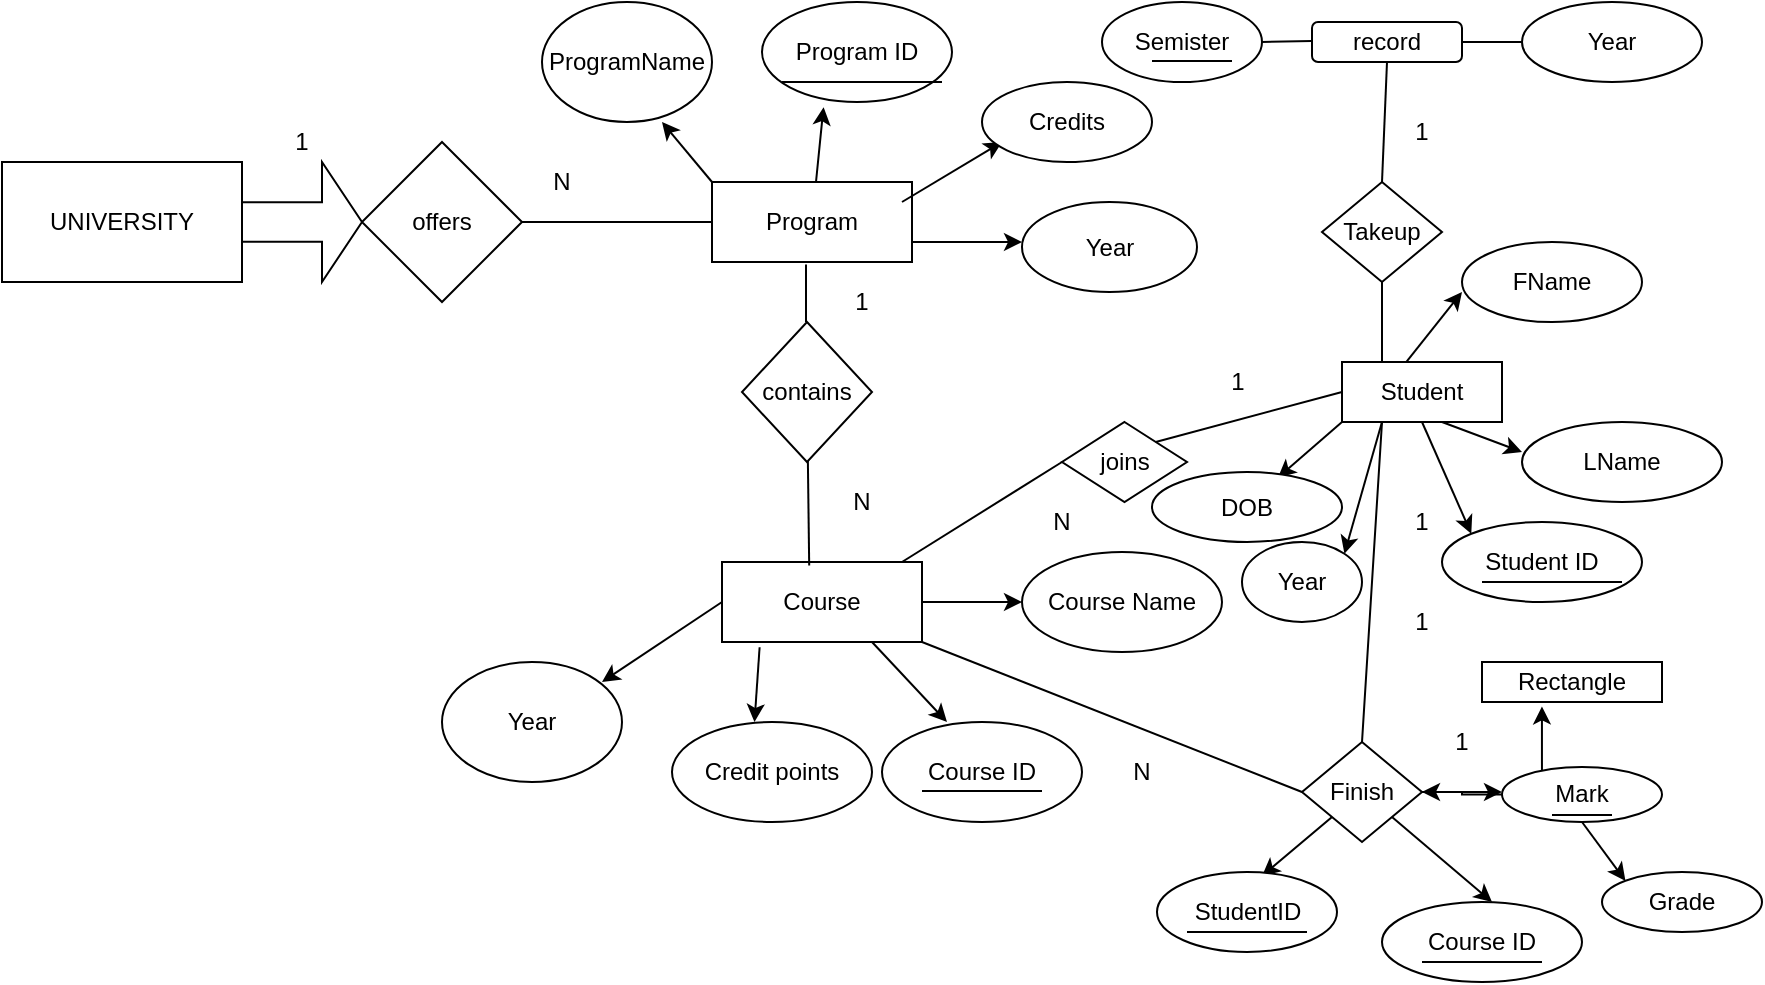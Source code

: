 <mxfile version="13.6.2" type="google"><diagram id="WuDqFCajnlXij-zAwPgx" name="Page-1"><mxGraphModel dx="1038" dy="580" grid="1" gridSize="10" guides="1" tooltips="1" connect="1" arrows="1" fold="1" page="1" pageScale="1" pageWidth="850" pageHeight="1100" math="0" shadow="0"><root><mxCell id="0"/><mxCell id="1" parent="0"/><mxCell id="EkPMtZLBK3knkTdN3tYl-1" value="Program" style="rounded=0;whiteSpace=wrap;html=1;" parent="1" vertex="1"><mxGeometry x="375" y="280" width="100" height="40" as="geometry"/></mxCell><mxCell id="EkPMtZLBK3knkTdN3tYl-7" value="UNIVERSITY" style="rounded=0;whiteSpace=wrap;html=1;" parent="1" vertex="1"><mxGeometry x="20" y="270" width="120" height="60" as="geometry"/></mxCell><mxCell id="EkPMtZLBK3knkTdN3tYl-8" value="offers" style="rhombus;whiteSpace=wrap;html=1;" parent="1" vertex="1"><mxGeometry x="200" y="260" width="80" height="80" as="geometry"/></mxCell><mxCell id="EkPMtZLBK3knkTdN3tYl-11" value="" style="html=1;shadow=0;dashed=0;align=center;verticalAlign=middle;shape=mxgraph.arrows2.arrow;dy=0.67;dx=20;notch=0;" parent="1" vertex="1"><mxGeometry x="140" y="270" width="60" height="60" as="geometry"/></mxCell><mxCell id="EkPMtZLBK3knkTdN3tYl-12" value="" style="endArrow=classic;html=1;exitX=1;exitY=0.75;exitDx=0;exitDy=0;" parent="1" source="EkPMtZLBK3knkTdN3tYl-1" edge="1"><mxGeometry width="50" height="50" relative="1" as="geometry"><mxPoint x="410" y="410" as="sourcePoint"/><mxPoint x="530" y="310" as="targetPoint"/></mxGeometry></mxCell><mxCell id="EkPMtZLBK3knkTdN3tYl-15" value="" style="endArrow=classic;html=1;entryX=0.408;entryY=1.13;entryDx=0;entryDy=0;entryPerimeter=0;" parent="1" source="EkPMtZLBK3knkTdN3tYl-1" edge="1"><mxGeometry width="50" height="50" relative="1" as="geometry"><mxPoint x="390" y="280" as="sourcePoint"/><mxPoint x="430.8" y="242.6" as="targetPoint"/><Array as="points"><mxPoint x="430" y="250"/></Array></mxGeometry></mxCell><mxCell id="EkPMtZLBK3knkTdN3tYl-16" value="" style="endArrow=classic;html=1;entryX=0.25;entryY=1;entryDx=0;entryDy=0;exitX=0.95;exitY=0.25;exitDx=0;exitDy=0;exitPerimeter=0;" parent="1" source="EkPMtZLBK3knkTdN3tYl-1" edge="1"><mxGeometry width="50" height="50" relative="1" as="geometry"><mxPoint x="480" y="290" as="sourcePoint"/><mxPoint x="520" y="260" as="targetPoint"/></mxGeometry></mxCell><mxCell id="EkPMtZLBK3knkTdN3tYl-18" value="" style="endArrow=classic;html=1;exitX=0;exitY=0;exitDx=0;exitDy=0;" parent="1" source="EkPMtZLBK3knkTdN3tYl-1" edge="1"><mxGeometry width="50" height="50" relative="1" as="geometry"><mxPoint x="370" y="410" as="sourcePoint"/><mxPoint x="350" y="250" as="targetPoint"/></mxGeometry></mxCell><mxCell id="EkPMtZLBK3knkTdN3tYl-20" value="Course" style="rounded=0;whiteSpace=wrap;html=1;" parent="1" vertex="1"><mxGeometry x="380" y="470" width="100" height="40" as="geometry"/></mxCell><mxCell id="EkPMtZLBK3knkTdN3tYl-21" value="contains" style="rhombus;whiteSpace=wrap;html=1;" parent="1" vertex="1"><mxGeometry x="390" y="350" width="65" height="70" as="geometry"/></mxCell><mxCell id="EkPMtZLBK3knkTdN3tYl-27" value="" style="endArrow=classic;html=1;" parent="1" edge="1"><mxGeometry width="50" height="50" relative="1" as="geometry"><mxPoint x="480" y="490" as="sourcePoint"/><mxPoint x="530" y="490" as="targetPoint"/></mxGeometry></mxCell><mxCell id="EkPMtZLBK3knkTdN3tYl-30" value="" style="endArrow=classic;html=1;exitX=0.75;exitY=1;exitDx=0;exitDy=0;entryX=0.25;entryY=0;entryDx=0;entryDy=0;" parent="1" source="EkPMtZLBK3knkTdN3tYl-20" edge="1"><mxGeometry width="50" height="50" relative="1" as="geometry"><mxPoint x="455" y="560" as="sourcePoint"/><mxPoint x="492.5" y="550" as="targetPoint"/></mxGeometry></mxCell><mxCell id="EkPMtZLBK3knkTdN3tYl-32" value="" style="endArrow=classic;html=1;exitX=0.188;exitY=1.065;exitDx=0;exitDy=0;exitPerimeter=0;entryX=0.5;entryY=0;entryDx=0;entryDy=0;" parent="1" source="EkPMtZLBK3knkTdN3tYl-20" edge="1"><mxGeometry width="50" height="50" relative="1" as="geometry"><mxPoint x="380" y="495" as="sourcePoint"/><mxPoint x="396.25" y="550" as="targetPoint"/></mxGeometry></mxCell><mxCell id="EkPMtZLBK3knkTdN3tYl-34" value="" style="endArrow=classic;html=1;entryX=1;entryY=0.5;entryDx=0;entryDy=0;" parent="1" edge="1"><mxGeometry width="50" height="50" relative="1" as="geometry"><mxPoint x="380" y="490" as="sourcePoint"/><mxPoint x="320" y="530" as="targetPoint"/></mxGeometry></mxCell><mxCell id="EkPMtZLBK3knkTdN3tYl-36" value="" style="endArrow=none;html=1;" parent="1" edge="1"><mxGeometry width="50" height="50" relative="1" as="geometry"><mxPoint x="422" y="350" as="sourcePoint"/><mxPoint x="422" y="330" as="targetPoint"/><Array as="points"><mxPoint x="422" y="330"/><mxPoint x="422" y="320"/></Array></mxGeometry></mxCell><mxCell id="EkPMtZLBK3knkTdN3tYl-38" value="" style="endArrow=none;html=1;exitX=0.436;exitY=0.045;exitDx=0;exitDy=0;exitPerimeter=0;" parent="1" source="EkPMtZLBK3knkTdN3tYl-20" target="EkPMtZLBK3knkTdN3tYl-21" edge="1"><mxGeometry width="50" height="50" relative="1" as="geometry"><mxPoint x="450" y="440" as="sourcePoint"/><mxPoint x="460" y="360" as="targetPoint"/><Array as="points"/></mxGeometry></mxCell><mxCell id="EkPMtZLBK3knkTdN3tYl-39" value="N" style="text;html=1;strokeColor=none;fillColor=none;align=center;verticalAlign=middle;whiteSpace=wrap;rounded=0;" parent="1" vertex="1"><mxGeometry x="430" y="430" width="40" height="20" as="geometry"/></mxCell><mxCell id="EkPMtZLBK3knkTdN3tYl-40" value="" style="endArrow=none;html=1;entryX=0;entryY=0.5;entryDx=0;entryDy=0;" parent="1" target="EkPMtZLBK3knkTdN3tYl-1" edge="1"><mxGeometry width="50" height="50" relative="1" as="geometry"><mxPoint x="280" y="300" as="sourcePoint"/><mxPoint x="330" y="250" as="targetPoint"/></mxGeometry></mxCell><mxCell id="EkPMtZLBK3knkTdN3tYl-41" value="N" style="text;html=1;strokeColor=none;fillColor=none;align=center;verticalAlign=middle;whiteSpace=wrap;rounded=0;" parent="1" vertex="1"><mxGeometry x="280" y="270" width="40" height="20" as="geometry"/></mxCell><mxCell id="EkPMtZLBK3knkTdN3tYl-42" value="Student" style="rounded=0;whiteSpace=wrap;html=1;" parent="1" vertex="1"><mxGeometry x="690" y="370" width="80" height="30" as="geometry"/></mxCell><mxCell id="EkPMtZLBK3knkTdN3tYl-43" style="edgeStyle=orthogonalEdgeStyle;rounded=0;orthogonalLoop=1;jettySize=auto;html=1;exitX=0.25;exitY=1;exitDx=0;exitDy=0;entryX=0.5;entryY=1;entryDx=0;entryDy=0;" parent="1" edge="1"><mxGeometry relative="1" as="geometry"><mxPoint x="520" y="260" as="sourcePoint"/><mxPoint x="540" y="260" as="targetPoint"/></mxGeometry></mxCell><mxCell id="EkPMtZLBK3knkTdN3tYl-50" value="joins" style="rhombus;whiteSpace=wrap;html=1;" parent="1" vertex="1"><mxGeometry x="550" y="400" width="62.5" height="40" as="geometry"/></mxCell><mxCell id="EkPMtZLBK3knkTdN3tYl-51" value="" style="endArrow=none;html=1;exitX=0.9;exitY=0;exitDx=0;exitDy=0;exitPerimeter=0;entryX=0;entryY=0.5;entryDx=0;entryDy=0;" parent="1" source="EkPMtZLBK3knkTdN3tYl-20" target="EkPMtZLBK3knkTdN3tYl-50" edge="1"><mxGeometry width="50" height="50" relative="1" as="geometry"><mxPoint x="460" y="450" as="sourcePoint"/><mxPoint x="560" y="430" as="targetPoint"/></mxGeometry></mxCell><mxCell id="EkPMtZLBK3knkTdN3tYl-52" value="" style="endArrow=none;html=1;entryX=0;entryY=0.5;entryDx=0;entryDy=0;exitX=1;exitY=0;exitDx=0;exitDy=0;" parent="1" source="EkPMtZLBK3knkTdN3tYl-50" target="EkPMtZLBK3knkTdN3tYl-42" edge="1"><mxGeometry width="50" height="50" relative="1" as="geometry"><mxPoint x="600" y="420" as="sourcePoint"/><mxPoint x="650" y="370" as="targetPoint"/></mxGeometry></mxCell><mxCell id="EkPMtZLBK3knkTdN3tYl-54" value="N" style="text;html=1;strokeColor=none;fillColor=none;align=center;verticalAlign=middle;whiteSpace=wrap;rounded=0;" parent="1" vertex="1"><mxGeometry x="530" y="440" width="40" height="20" as="geometry"/></mxCell><mxCell id="EkPMtZLBK3knkTdN3tYl-55" value="" style="endArrow=classic;html=1;exitX=0.4;exitY=0.007;exitDx=0;exitDy=0;exitPerimeter=0;entryX=0;entryY=0.75;entryDx=0;entryDy=0;" parent="1" source="EkPMtZLBK3knkTdN3tYl-42" edge="1"><mxGeometry width="50" height="50" relative="1" as="geometry"><mxPoint x="410" y="410" as="sourcePoint"/><mxPoint x="750" y="335" as="targetPoint"/></mxGeometry></mxCell><mxCell id="EkPMtZLBK3knkTdN3tYl-56" value="" style="endArrow=classic;html=1;entryX=0;entryY=0.25;entryDx=0;entryDy=0;" parent="1" edge="1"><mxGeometry width="50" height="50" relative="1" as="geometry"><mxPoint x="740" y="400" as="sourcePoint"/><mxPoint x="780" y="415" as="targetPoint"/></mxGeometry></mxCell><mxCell id="EkPMtZLBK3knkTdN3tYl-58" value="" style="endArrow=classic;html=1;entryX=0;entryY=0;entryDx=0;entryDy=0;exitX=0.5;exitY=1;exitDx=0;exitDy=0;" parent="1" source="EkPMtZLBK3knkTdN3tYl-42" target="EkPMtZLBK3knkTdN3tYl-105" edge="1"><mxGeometry width="50" height="50" relative="1" as="geometry"><mxPoint x="660" y="390" as="sourcePoint"/><mxPoint x="737.5" y="440" as="targetPoint"/></mxGeometry></mxCell><mxCell id="EkPMtZLBK3knkTdN3tYl-59" value="" style="endArrow=classic;html=1;entryX=0.633;entryY=-0.11;entryDx=0;entryDy=0;entryPerimeter=0;exitX=0;exitY=1;exitDx=0;exitDy=0;" parent="1" source="EkPMtZLBK3knkTdN3tYl-42" edge="1"><mxGeometry width="50" height="50" relative="1" as="geometry"><mxPoint x="650" y="395" as="sourcePoint"/><mxPoint x="657.98" y="427.8" as="targetPoint"/></mxGeometry></mxCell><mxCell id="EkPMtZLBK3knkTdN3tYl-60" value="Takeup" style="rhombus;whiteSpace=wrap;html=1;" parent="1" vertex="1"><mxGeometry x="680" y="280" width="60" height="50" as="geometry"/></mxCell><mxCell id="EkPMtZLBK3knkTdN3tYl-62" value="record" style="rounded=1;whiteSpace=wrap;html=1;" parent="1" vertex="1"><mxGeometry x="675" y="200" width="75" height="20" as="geometry"/></mxCell><mxCell id="EkPMtZLBK3knkTdN3tYl-63" value="" style="endArrow=none;html=1;exitX=0.5;exitY=0;exitDx=0;exitDy=0;entryX=0.5;entryY=1;entryDx=0;entryDy=0;" parent="1" source="EkPMtZLBK3knkTdN3tYl-60" target="EkPMtZLBK3knkTdN3tYl-62" edge="1"><mxGeometry width="50" height="50" relative="1" as="geometry"><mxPoint x="690" y="290" as="sourcePoint"/><mxPoint x="700" y="230" as="targetPoint"/></mxGeometry></mxCell><mxCell id="EkPMtZLBK3knkTdN3tYl-67" value="" style="endArrow=none;html=1;entryX=0;entryY=0.5;entryDx=0;entryDy=0;exitX=1;exitY=0.5;exitDx=0;exitDy=0;" parent="1" source="EkPMtZLBK3knkTdN3tYl-62" edge="1"><mxGeometry width="50" height="50" relative="1" as="geometry"><mxPoint x="760" y="210" as="sourcePoint"/><mxPoint x="780" y="210" as="targetPoint"/></mxGeometry></mxCell><mxCell id="EkPMtZLBK3knkTdN3tYl-69" value="" style="endArrow=none;html=1;" parent="1" edge="1"><mxGeometry width="50" height="50" relative="1" as="geometry"><mxPoint x="675" y="209.5" as="sourcePoint"/><mxPoint x="650" y="210" as="targetPoint"/></mxGeometry></mxCell><mxCell id="EkPMtZLBK3knkTdN3tYl-70" value="" style="endArrow=none;html=1;entryX=0.5;entryY=1;entryDx=0;entryDy=0;" parent="1" target="EkPMtZLBK3knkTdN3tYl-60" edge="1"><mxGeometry width="50" height="50" relative="1" as="geometry"><mxPoint x="710" y="370" as="sourcePoint"/><mxPoint x="680" y="345" as="targetPoint"/></mxGeometry></mxCell><mxCell id="EkPMtZLBK3knkTdN3tYl-72" value="" style="endArrow=classic;html=1;exitX=0.25;exitY=1;exitDx=0;exitDy=0;entryX=1;entryY=0;entryDx=0;entryDy=0;" parent="1" source="EkPMtZLBK3knkTdN3tYl-42" target="EkPMtZLBK3knkTdN3tYl-107" edge="1"><mxGeometry width="50" height="50" relative="1" as="geometry"><mxPoint x="730" y="520" as="sourcePoint"/><mxPoint x="695" y="460" as="targetPoint"/></mxGeometry></mxCell><mxCell id="EkPMtZLBK3knkTdN3tYl-74" value="Finish" style="rhombus;whiteSpace=wrap;html=1;" parent="1" vertex="1"><mxGeometry x="670" y="560" width="60" height="50" as="geometry"/></mxCell><mxCell id="EkPMtZLBK3knkTdN3tYl-80" value="" style="endArrow=classic;html=1;entryX=0;entryY=0.25;entryDx=0;entryDy=0;exitX=1;exitY=0.5;exitDx=0;exitDy=0;" parent="1" source="EkPMtZLBK3knkTdN3tYl-74" edge="1"><mxGeometry width="50" height="50" relative="1" as="geometry"><mxPoint x="410" y="410" as="sourcePoint"/><mxPoint x="770" y="585" as="targetPoint"/></mxGeometry></mxCell><mxCell id="EkPMtZLBK3knkTdN3tYl-81" value="" style="endArrow=classic;html=1;entryX=0.5;entryY=0;entryDx=0;entryDy=0;exitX=1;exitY=1;exitDx=0;exitDy=0;" parent="1" source="EkPMtZLBK3knkTdN3tYl-74" edge="1"><mxGeometry width="50" height="50" relative="1" as="geometry"><mxPoint x="410" y="410" as="sourcePoint"/><mxPoint x="765" y="640" as="targetPoint"/></mxGeometry></mxCell><mxCell id="EkPMtZLBK3knkTdN3tYl-82" value="" style="endArrow=classic;html=1;entryX=0.333;entryY=1.11;entryDx=0;entryDy=0;entryPerimeter=0;exitX=0.333;exitY=0;exitDx=0;exitDy=0;exitPerimeter=0;" parent="1" target="EkPMtZLBK3knkTdN3tYl-132" edge="1"><mxGeometry width="50" height="50" relative="1" as="geometry"><mxPoint x="789.98" y="580" as="sourcePoint"/><mxPoint x="777.2" y="543" as="targetPoint"/></mxGeometry></mxCell><mxCell id="EkPMtZLBK3knkTdN3tYl-83" value="" style="endArrow=classic;html=1;entryX=0;entryY=0;entryDx=0;entryDy=0;" parent="1" target="EkPMtZLBK3knkTdN3tYl-120" edge="1"><mxGeometry width="50" height="50" relative="1" as="geometry"><mxPoint x="810" y="600" as="sourcePoint"/><mxPoint x="641.18" y="541.4" as="targetPoint"/></mxGeometry></mxCell><mxCell id="EkPMtZLBK3knkTdN3tYl-85" value="" style="endArrow=none;html=1;entryX=0;entryY=0.5;entryDx=0;entryDy=0;exitX=1;exitY=1;exitDx=0;exitDy=0;" parent="1" source="EkPMtZLBK3knkTdN3tYl-20" target="EkPMtZLBK3knkTdN3tYl-74" edge="1"><mxGeometry width="50" height="50" relative="1" as="geometry"><mxPoint x="410" y="410" as="sourcePoint"/><mxPoint x="460" y="360" as="targetPoint"/></mxGeometry></mxCell><mxCell id="EkPMtZLBK3knkTdN3tYl-86" value="" style="endArrow=none;html=1;entryX=0.5;entryY=0;entryDx=0;entryDy=0;exitX=0.25;exitY=1;exitDx=0;exitDy=0;" parent="1" source="EkPMtZLBK3knkTdN3tYl-42" target="EkPMtZLBK3knkTdN3tYl-74" edge="1"><mxGeometry width="50" height="50" relative="1" as="geometry"><mxPoint x="410" y="410" as="sourcePoint"/><mxPoint x="460" y="360" as="targetPoint"/></mxGeometry></mxCell><mxCell id="EkPMtZLBK3knkTdN3tYl-93" value="ProgramName" style="ellipse;whiteSpace=wrap;html=1;" parent="1" vertex="1"><mxGeometry x="290" y="190" width="85" height="60" as="geometry"/></mxCell><mxCell id="EkPMtZLBK3knkTdN3tYl-94" value="Program ID" style="ellipse;whiteSpace=wrap;html=1;" parent="1" vertex="1"><mxGeometry x="400" y="190" width="95" height="50" as="geometry"/></mxCell><mxCell id="EkPMtZLBK3knkTdN3tYl-95" value="" style="endArrow=none;html=1;" parent="1" edge="1"><mxGeometry width="50" height="50" relative="1" as="geometry"><mxPoint x="410" y="230" as="sourcePoint"/><mxPoint x="490" y="230" as="targetPoint"/></mxGeometry></mxCell><mxCell id="EkPMtZLBK3knkTdN3tYl-96" value="Credits" style="ellipse;whiteSpace=wrap;html=1;" parent="1" vertex="1"><mxGeometry x="510" y="230" width="85" height="40" as="geometry"/></mxCell><mxCell id="EkPMtZLBK3knkTdN3tYl-97" value="Year" style="ellipse;whiteSpace=wrap;html=1;" parent="1" vertex="1"><mxGeometry x="530" y="290" width="87.5" height="45" as="geometry"/></mxCell><mxCell id="EkPMtZLBK3knkTdN3tYl-98" value="Year" style="ellipse;whiteSpace=wrap;html=1;" parent="1" vertex="1"><mxGeometry x="240" y="520" width="90" height="60" as="geometry"/></mxCell><mxCell id="EkPMtZLBK3knkTdN3tYl-99" value="Credit points" style="ellipse;whiteSpace=wrap;html=1;" parent="1" vertex="1"><mxGeometry x="355" y="550" width="100" height="50" as="geometry"/></mxCell><mxCell id="EkPMtZLBK3knkTdN3tYl-100" value="Course ID" style="ellipse;whiteSpace=wrap;html=1;" parent="1" vertex="1"><mxGeometry x="460" y="550" width="100" height="50" as="geometry"/></mxCell><mxCell id="EkPMtZLBK3knkTdN3tYl-101" value="" style="endArrow=none;html=1;" parent="1" edge="1"><mxGeometry width="50" height="50" relative="1" as="geometry"><mxPoint x="480" y="584.5" as="sourcePoint"/><mxPoint x="540" y="584.5" as="targetPoint"/></mxGeometry></mxCell><mxCell id="EkPMtZLBK3knkTdN3tYl-102" value="Course Name" style="ellipse;whiteSpace=wrap;html=1;" parent="1" vertex="1"><mxGeometry x="530" y="465" width="100" height="50" as="geometry"/></mxCell><mxCell id="EkPMtZLBK3knkTdN3tYl-103" value="FName" style="ellipse;whiteSpace=wrap;html=1;" parent="1" vertex="1"><mxGeometry x="750" y="310" width="90" height="40" as="geometry"/></mxCell><mxCell id="EkPMtZLBK3knkTdN3tYl-104" value="LName" style="ellipse;whiteSpace=wrap;html=1;" parent="1" vertex="1"><mxGeometry x="780" y="400" width="100" height="40" as="geometry"/></mxCell><mxCell id="EkPMtZLBK3knkTdN3tYl-105" value="Student ID" style="ellipse;whiteSpace=wrap;html=1;" parent="1" vertex="1"><mxGeometry x="740" y="450" width="100" height="40" as="geometry"/></mxCell><mxCell id="EkPMtZLBK3knkTdN3tYl-106" value="" style="endArrow=none;html=1;" parent="1" edge="1"><mxGeometry width="50" height="50" relative="1" as="geometry"><mxPoint x="760" y="480" as="sourcePoint"/><mxPoint x="830" y="480" as="targetPoint"/></mxGeometry></mxCell><mxCell id="EkPMtZLBK3knkTdN3tYl-107" value="Year" style="ellipse;whiteSpace=wrap;html=1;" parent="1" vertex="1"><mxGeometry x="640" y="460" width="60" height="40" as="geometry"/></mxCell><mxCell id="EkPMtZLBK3knkTdN3tYl-108" value="DOB" style="ellipse;whiteSpace=wrap;html=1;" parent="1" vertex="1"><mxGeometry x="595" y="425" width="95" height="35" as="geometry"/></mxCell><mxCell id="EkPMtZLBK3knkTdN3tYl-110" value="" style="endArrow=classic;html=1;exitX=0;exitY=1;exitDx=0;exitDy=0;" parent="1" source="EkPMtZLBK3knkTdN3tYl-74" edge="1"><mxGeometry width="50" height="50" relative="1" as="geometry"><mxPoint x="410" y="540" as="sourcePoint"/><mxPoint x="650" y="627" as="targetPoint"/></mxGeometry></mxCell><mxCell id="EkPMtZLBK3knkTdN3tYl-111" value="1" style="text;html=1;strokeColor=none;fillColor=none;align=center;verticalAlign=middle;whiteSpace=wrap;rounded=0;" parent="1" vertex="1"><mxGeometry x="150" y="250" width="40" height="20" as="geometry"/></mxCell><mxCell id="EkPMtZLBK3knkTdN3tYl-112" value="1" style="text;html=1;strokeColor=none;fillColor=none;align=center;verticalAlign=middle;whiteSpace=wrap;rounded=0;" parent="1" vertex="1"><mxGeometry x="430" y="330" width="40" height="20" as="geometry"/></mxCell><mxCell id="EkPMtZLBK3knkTdN3tYl-113" value="1" style="text;html=1;strokeColor=none;fillColor=none;align=center;verticalAlign=middle;whiteSpace=wrap;rounded=0;" parent="1" vertex="1"><mxGeometry x="720" y="250" width="20" height="10" as="geometry"/></mxCell><mxCell id="EkPMtZLBK3knkTdN3tYl-114" value="1" style="text;html=1;strokeColor=none;fillColor=none;align=center;verticalAlign=middle;whiteSpace=wrap;rounded=0;" parent="1" vertex="1"><mxGeometry x="710" y="440" width="40" height="20" as="geometry"/></mxCell><mxCell id="EkPMtZLBK3knkTdN3tYl-115" value="1" style="text;html=1;strokeColor=none;fillColor=none;align=center;verticalAlign=middle;whiteSpace=wrap;rounded=0;" parent="1" vertex="1"><mxGeometry x="710" y="490" width="40" height="20" as="geometry"/></mxCell><mxCell id="EkPMtZLBK3knkTdN3tYl-116" value="1" style="text;html=1;strokeColor=none;fillColor=none;align=center;verticalAlign=middle;whiteSpace=wrap;rounded=0;" parent="1" vertex="1"><mxGeometry x="730" y="550" width="40" height="20" as="geometry"/></mxCell><mxCell id="EkPMtZLBK3knkTdN3tYl-117" value="N" style="text;html=1;strokeColor=none;fillColor=none;align=center;verticalAlign=middle;whiteSpace=wrap;rounded=0;" parent="1" vertex="1"><mxGeometry x="570" y="565" width="40" height="20" as="geometry"/></mxCell><mxCell id="EkPMtZLBK3knkTdN3tYl-118" value="1" style="text;html=1;strokeColor=none;fillColor=none;align=center;verticalAlign=middle;whiteSpace=wrap;rounded=0;" parent="1" vertex="1"><mxGeometry x="617.5" y="370" width="40" height="20" as="geometry"/></mxCell><mxCell id="EkPMtZLBK3knkTdN3tYl-120" value="Grade" style="ellipse;whiteSpace=wrap;html=1;" parent="1" vertex="1"><mxGeometry x="820" y="625" width="80" height="30" as="geometry"/></mxCell><mxCell id="EkPMtZLBK3knkTdN3tYl-122" value="StudentID" style="ellipse;whiteSpace=wrap;html=1;" parent="1" vertex="1"><mxGeometry x="597.5" y="625" width="90" height="40" as="geometry"/></mxCell><mxCell id="EkPMtZLBK3knkTdN3tYl-123" value="Course ID" style="ellipse;whiteSpace=wrap;html=1;" parent="1" vertex="1"><mxGeometry x="710" y="640" width="100" height="40" as="geometry"/></mxCell><mxCell id="EkPMtZLBK3knkTdN3tYl-124" value="" style="endArrow=none;html=1;" parent="1" edge="1"><mxGeometry width="50" height="50" relative="1" as="geometry"><mxPoint x="612.5" y="655" as="sourcePoint"/><mxPoint x="672.5" y="655" as="targetPoint"/></mxGeometry></mxCell><mxCell id="EkPMtZLBK3knkTdN3tYl-125" value="" style="endArrow=none;html=1;" parent="1" edge="1"><mxGeometry width="50" height="50" relative="1" as="geometry"><mxPoint x="730" y="670" as="sourcePoint"/><mxPoint x="790" y="670" as="targetPoint"/></mxGeometry></mxCell><mxCell id="EkPMtZLBK3knkTdN3tYl-129" value="" style="edgeStyle=orthogonalEdgeStyle;rounded=0;orthogonalLoop=1;jettySize=auto;html=1;" parent="1" source="EkPMtZLBK3knkTdN3tYl-126" target="EkPMtZLBK3knkTdN3tYl-74" edge="1"><mxGeometry relative="1" as="geometry"/></mxCell><mxCell id="EkPMtZLBK3knkTdN3tYl-126" value="Mark" style="ellipse;whiteSpace=wrap;html=1;" parent="1" vertex="1"><mxGeometry x="770" y="572.5" width="80" height="27.5" as="geometry"/></mxCell><mxCell id="EkPMtZLBK3knkTdN3tYl-127" value="Semister" style="ellipse;whiteSpace=wrap;html=1;" parent="1" vertex="1"><mxGeometry x="570" y="190" width="80" height="40" as="geometry"/></mxCell><mxCell id="EkPMtZLBK3knkTdN3tYl-128" value="Year" style="ellipse;whiteSpace=wrap;html=1;" parent="1" vertex="1"><mxGeometry x="780" y="190" width="90" height="40" as="geometry"/></mxCell><mxCell id="EkPMtZLBK3knkTdN3tYl-130" value="" style="endArrow=none;html=1;" parent="1" edge="1"><mxGeometry width="50" height="50" relative="1" as="geometry"><mxPoint x="795" y="596.5" as="sourcePoint"/><mxPoint x="825" y="596.5" as="targetPoint"/></mxGeometry></mxCell><mxCell id="EkPMtZLBK3knkTdN3tYl-132" value="Rectangle" style="rounded=0;whiteSpace=wrap;html=1;" parent="1" vertex="1"><mxGeometry x="760" y="520" width="90" height="20" as="geometry"/></mxCell><mxCell id="EkPMtZLBK3knkTdN3tYl-133" value="" style="endArrow=none;html=1;" parent="1" edge="1"><mxGeometry width="50" height="50" relative="1" as="geometry"><mxPoint x="595" y="219.5" as="sourcePoint"/><mxPoint x="635" y="219.5" as="targetPoint"/></mxGeometry></mxCell></root></mxGraphModel></diagram></mxfile>